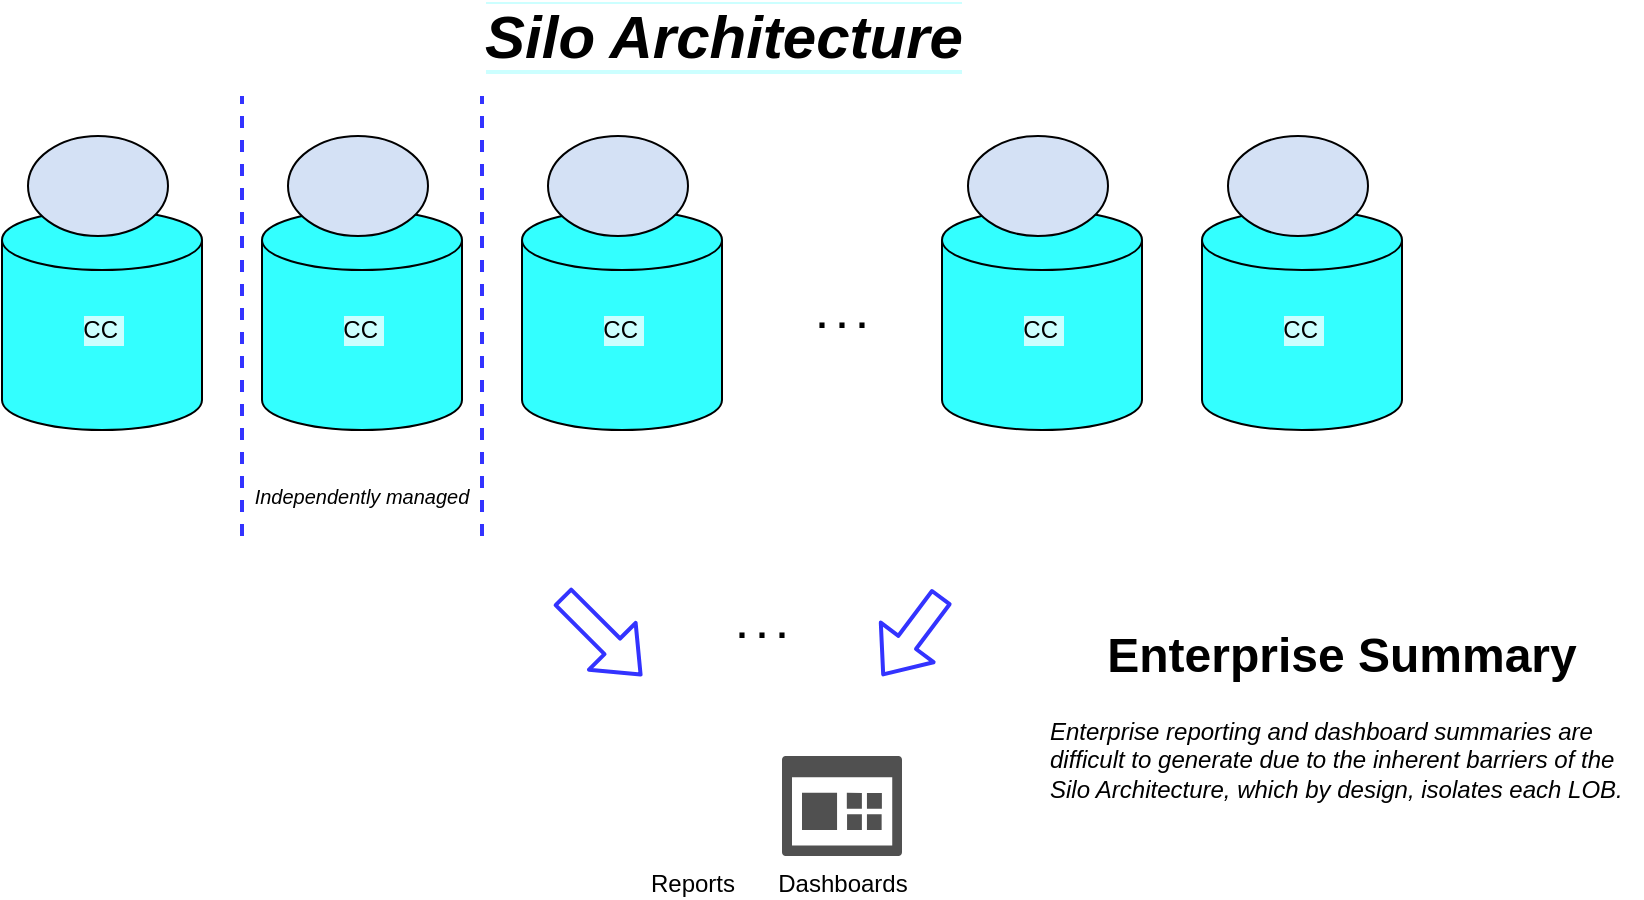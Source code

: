 <mxfile version="14.9.2" type="device"><diagram id="JwzIYjcVXGkYiCUqtoiE" name="Page-1"><mxGraphModel dx="1117" dy="876" grid="1" gridSize="10" guides="1" tooltips="1" connect="1" arrows="1" fold="1" page="1" pageScale="1" pageWidth="1100" pageHeight="850" math="0" shadow="0"><root><mxCell id="0"/><mxCell id="1" parent="0"/><mxCell id="PZrxYL6hX7Bx68-VCOan-5" value="" style="group" parent="1" vertex="1" connectable="0"><mxGeometry x="160" y="170" width="100" height="147" as="geometry"/></mxCell><mxCell id="PZrxYL6hX7Bx68-VCOan-1" value="" style="shape=cylinder3;whiteSpace=wrap;html=1;boundedLbl=1;backgroundOutline=1;size=15;fillColor=#33FFFF;" parent="PZrxYL6hX7Bx68-VCOan-5" vertex="1"><mxGeometry y="37" width="100" height="110" as="geometry"/></mxCell><mxCell id="PZrxYL6hX7Bx68-VCOan-2" value="" style="ellipse;whiteSpace=wrap;html=1;fillColor=#D4E1F5;" parent="PZrxYL6hX7Bx68-VCOan-5" vertex="1"><mxGeometry x="13" width="70" height="50" as="geometry"/></mxCell><mxCell id="PZrxYL6hX7Bx68-VCOan-4" value="CC&amp;nbsp;" style="text;html=1;strokeColor=none;fillColor=none;align=center;verticalAlign=middle;whiteSpace=wrap;rounded=0;labelBackgroundColor=#CCFFFF;" parent="PZrxYL6hX7Bx68-VCOan-5" vertex="1"><mxGeometry x="31" y="87" width="40" height="20" as="geometry"/></mxCell><mxCell id="E5UCMJYjSSzn6Sn1XXUR-7" value="" style="shape=image;html=1;verticalAlign=top;verticalLabelPosition=bottom;labelBackgroundColor=#ffffff;imageAspect=0;aspect=fixed;image=https://cdn1.iconfinder.com/data/icons/computer-hardware-glyphs-vol-2/52/headphone__device__speaker__earphone__headset__communication__support-128.png;sketch=0;opacity=20;" parent="PZrxYL6hX7Bx68-VCOan-5" vertex="1"><mxGeometry x="32" y="6" width="38" height="38" as="geometry"/></mxCell><mxCell id="PZrxYL6hX7Bx68-VCOan-16" value="" style="group" parent="1" vertex="1" connectable="0"><mxGeometry x="760" y="170" width="100" height="147" as="geometry"/></mxCell><mxCell id="PZrxYL6hX7Bx68-VCOan-17" value="" style="shape=cylinder3;whiteSpace=wrap;html=1;boundedLbl=1;backgroundOutline=1;size=15;fillColor=#33FFFF;" parent="PZrxYL6hX7Bx68-VCOan-16" vertex="1"><mxGeometry y="37" width="100" height="110" as="geometry"/></mxCell><mxCell id="PZrxYL6hX7Bx68-VCOan-18" value="" style="ellipse;whiteSpace=wrap;html=1;fillColor=#D4E1F5;" parent="PZrxYL6hX7Bx68-VCOan-16" vertex="1"><mxGeometry x="13" width="70" height="50" as="geometry"/></mxCell><mxCell id="PZrxYL6hX7Bx68-VCOan-20" value="CC&amp;nbsp;" style="text;html=1;strokeColor=none;fillColor=none;align=center;verticalAlign=middle;whiteSpace=wrap;rounded=0;labelBackgroundColor=#CCFFFF;" parent="PZrxYL6hX7Bx68-VCOan-16" vertex="1"><mxGeometry x="31" y="87" width="40" height="20" as="geometry"/></mxCell><mxCell id="E5UCMJYjSSzn6Sn1XXUR-10" value="" style="shape=image;html=1;verticalAlign=top;verticalLabelPosition=bottom;labelBackgroundColor=#ffffff;imageAspect=0;aspect=fixed;image=https://cdn1.iconfinder.com/data/icons/computer-hardware-glyphs-vol-2/52/headphone__device__speaker__earphone__headset__communication__support-128.png;sketch=0;opacity=20;" parent="PZrxYL6hX7Bx68-VCOan-16" vertex="1"><mxGeometry x="31" y="6" width="38" height="38" as="geometry"/></mxCell><mxCell id="PZrxYL6hX7Bx68-VCOan-21" value="" style="group" parent="1" vertex="1" connectable="0"><mxGeometry x="290" y="170" width="100" height="147" as="geometry"/></mxCell><mxCell id="PZrxYL6hX7Bx68-VCOan-22" value="" style="shape=cylinder3;whiteSpace=wrap;html=1;boundedLbl=1;backgroundOutline=1;size=15;fillColor=#33FFFF;" parent="PZrxYL6hX7Bx68-VCOan-21" vertex="1"><mxGeometry y="37" width="100" height="110" as="geometry"/></mxCell><mxCell id="PZrxYL6hX7Bx68-VCOan-23" value="" style="ellipse;whiteSpace=wrap;html=1;fillColor=#D4E1F5;" parent="PZrxYL6hX7Bx68-VCOan-21" vertex="1"><mxGeometry x="13" width="70" height="50" as="geometry"/></mxCell><mxCell id="PZrxYL6hX7Bx68-VCOan-25" value="CC&amp;nbsp;" style="text;html=1;strokeColor=none;fillColor=none;align=center;verticalAlign=middle;whiteSpace=wrap;rounded=0;labelBackgroundColor=#CCFFFF;" parent="PZrxYL6hX7Bx68-VCOan-21" vertex="1"><mxGeometry x="31" y="87" width="40" height="20" as="geometry"/></mxCell><mxCell id="E5UCMJYjSSzn6Sn1XXUR-1" value="" style="shape=image;html=1;verticalAlign=top;verticalLabelPosition=bottom;labelBackgroundColor=#ffffff;imageAspect=0;aspect=fixed;image=https://cdn1.iconfinder.com/data/icons/computer-hardware-glyphs-vol-2/52/headphone__device__speaker__earphone__headset__communication__support-128.png;sketch=0;opacity=20;" parent="PZrxYL6hX7Bx68-VCOan-21" vertex="1"><mxGeometry x="29" y="6" width="38" height="38" as="geometry"/></mxCell><mxCell id="PZrxYL6hX7Bx68-VCOan-26" value="" style="group" parent="1" vertex="1" connectable="0"><mxGeometry x="420" y="170" width="100" height="147" as="geometry"/></mxCell><mxCell id="Nsb4UkgbogANvd0-ICmA-1" value="" style="group" vertex="1" connectable="0" parent="PZrxYL6hX7Bx68-VCOan-26"><mxGeometry width="100" height="147" as="geometry"/></mxCell><mxCell id="PZrxYL6hX7Bx68-VCOan-27" value="" style="shape=cylinder3;whiteSpace=wrap;html=1;boundedLbl=1;backgroundOutline=1;size=15;fillColor=#33FFFF;" parent="Nsb4UkgbogANvd0-ICmA-1" vertex="1"><mxGeometry y="37" width="100" height="110" as="geometry"/></mxCell><mxCell id="PZrxYL6hX7Bx68-VCOan-28" value="" style="ellipse;whiteSpace=wrap;html=1;fillColor=#D4E1F5;" parent="Nsb4UkgbogANvd0-ICmA-1" vertex="1"><mxGeometry x="13" width="70" height="50" as="geometry"/></mxCell><mxCell id="PZrxYL6hX7Bx68-VCOan-30" value="CC&amp;nbsp;" style="text;html=1;strokeColor=none;fillColor=none;align=center;verticalAlign=middle;whiteSpace=wrap;rounded=0;labelBackgroundColor=#CCFFFF;" parent="Nsb4UkgbogANvd0-ICmA-1" vertex="1"><mxGeometry x="31" y="87" width="40" height="20" as="geometry"/></mxCell><mxCell id="E5UCMJYjSSzn6Sn1XXUR-8" value="" style="shape=image;html=1;verticalAlign=top;verticalLabelPosition=bottom;labelBackgroundColor=#ffffff;imageAspect=0;aspect=fixed;image=https://cdn1.iconfinder.com/data/icons/computer-hardware-glyphs-vol-2/52/headphone__device__speaker__earphone__headset__communication__support-128.png;sketch=0;opacity=20;" parent="Nsb4UkgbogANvd0-ICmA-1" vertex="1"><mxGeometry x="29" y="6" width="38" height="38" as="geometry"/></mxCell><mxCell id="PZrxYL6hX7Bx68-VCOan-31" value="" style="group" parent="1" vertex="1" connectable="0"><mxGeometry x="630" y="170" width="100" height="147" as="geometry"/></mxCell><mxCell id="PZrxYL6hX7Bx68-VCOan-32" value="" style="shape=cylinder3;whiteSpace=wrap;html=1;boundedLbl=1;backgroundOutline=1;size=15;fillColor=#33FFFF;" parent="PZrxYL6hX7Bx68-VCOan-31" vertex="1"><mxGeometry y="37" width="100" height="110" as="geometry"/></mxCell><mxCell id="PZrxYL6hX7Bx68-VCOan-33" value="" style="ellipse;whiteSpace=wrap;html=1;fillColor=#D4E1F5;" parent="PZrxYL6hX7Bx68-VCOan-31" vertex="1"><mxGeometry x="13" width="70" height="50" as="geometry"/></mxCell><mxCell id="PZrxYL6hX7Bx68-VCOan-35" value="CC&amp;nbsp;" style="text;html=1;strokeColor=none;fillColor=none;align=center;verticalAlign=middle;whiteSpace=wrap;rounded=0;labelBackgroundColor=#CCFFFF;" parent="PZrxYL6hX7Bx68-VCOan-31" vertex="1"><mxGeometry x="31" y="87" width="40" height="20" as="geometry"/></mxCell><mxCell id="E5UCMJYjSSzn6Sn1XXUR-9" value="" style="shape=image;html=1;verticalAlign=top;verticalLabelPosition=bottom;labelBackgroundColor=#ffffff;imageAspect=0;aspect=fixed;image=https://cdn1.iconfinder.com/data/icons/computer-hardware-glyphs-vol-2/52/headphone__device__speaker__earphone__headset__communication__support-128.png;sketch=0;opacity=20;" parent="PZrxYL6hX7Bx68-VCOan-31" vertex="1"><mxGeometry x="31" y="6" width="38" height="38" as="geometry"/></mxCell><mxCell id="PZrxYL6hX7Bx68-VCOan-38" value="&lt;span style=&quot;background-color: rgb(255 , 255 , 255)&quot;&gt;&lt;b&gt;&lt;i&gt;Silo Architecture&lt;/i&gt;&lt;/b&gt;&lt;/span&gt;" style="text;html=1;strokeColor=none;fillColor=none;align=center;verticalAlign=middle;whiteSpace=wrap;rounded=0;labelBackgroundColor=#CCFFFF;fontSize=30;" parent="1" vertex="1"><mxGeometry x="330" y="110" width="382" height="20" as="geometry"/></mxCell><mxCell id="Nsb4UkgbogANvd0-ICmA-2" value="&lt;font style=&quot;font-size: 18px&quot;&gt;&lt;b&gt;. . .&lt;/b&gt;&lt;/font&gt;" style="text;html=1;strokeColor=none;fillColor=none;align=center;verticalAlign=middle;whiteSpace=wrap;rounded=0;" vertex="1" parent="1"><mxGeometry x="560" y="250" width="40" height="20" as="geometry"/></mxCell><mxCell id="Nsb4UkgbogANvd0-ICmA-4" value="" style="endArrow=none;dashed=1;html=1;strokeWidth=2;strokeColor=#3333FF;" edge="1" parent="1"><mxGeometry width="50" height="50" relative="1" as="geometry"><mxPoint x="280" y="370" as="sourcePoint"/><mxPoint x="280" y="150" as="targetPoint"/></mxGeometry></mxCell><mxCell id="Nsb4UkgbogANvd0-ICmA-5" value="" style="endArrow=none;dashed=1;html=1;strokeWidth=2;strokeColor=#3333FF;" edge="1" parent="1"><mxGeometry width="50" height="50" relative="1" as="geometry"><mxPoint x="400" y="370" as="sourcePoint"/><mxPoint x="400" y="150" as="targetPoint"/></mxGeometry></mxCell><mxCell id="Nsb4UkgbogANvd0-ICmA-6" value="&lt;i&gt;&lt;font style=&quot;font-size: 10px&quot;&gt;Independently managed&lt;/font&gt;&lt;/i&gt;" style="text;html=1;strokeColor=none;fillColor=none;align=center;verticalAlign=middle;whiteSpace=wrap;rounded=0;" vertex="1" parent="1"><mxGeometry x="265" y="340" width="150" height="20" as="geometry"/></mxCell><mxCell id="Nsb4UkgbogANvd0-ICmA-7" value="Dashboards" style="pointerEvents=1;shadow=0;dashed=0;html=1;strokeColor=none;labelPosition=center;verticalLabelPosition=bottom;verticalAlign=top;align=center;fillColor=#505050;shape=mxgraph.mscae.intune.dashboard" vertex="1" parent="1"><mxGeometry x="550" y="480" width="60" height="50" as="geometry"/></mxCell><mxCell id="Nsb4UkgbogANvd0-ICmA-8" value="" style="shape=flexArrow;endArrow=classic;html=1;strokeColor=#3333FF;strokeWidth=2;" edge="1" parent="1"><mxGeometry width="50" height="50" relative="1" as="geometry"><mxPoint x="630" y="400" as="sourcePoint"/><mxPoint x="600" y="440" as="targetPoint"/></mxGeometry></mxCell><mxCell id="Nsb4UkgbogANvd0-ICmA-9" value="" style="shape=flexArrow;endArrow=classic;html=1;strokeColor=#3333FF;strokeWidth=2;" edge="1" parent="1"><mxGeometry width="50" height="50" relative="1" as="geometry"><mxPoint x="440" y="400" as="sourcePoint"/><mxPoint x="480" y="440" as="targetPoint"/></mxGeometry></mxCell><mxCell id="Nsb4UkgbogANvd0-ICmA-10" value="Reports" style="shape=image;html=1;verticalAlign=top;verticalLabelPosition=bottom;labelBackgroundColor=#ffffff;imageAspect=0;aspect=fixed;image=https://cdn2.iconfinder.com/data/icons/crystalproject/Open-Office-Icons/reports_32.png;fillColor=#66FFFF;" vertex="1" parent="1"><mxGeometry x="480" y="480" width="50" height="50" as="geometry"/></mxCell><mxCell id="Nsb4UkgbogANvd0-ICmA-11" value="&lt;h1&gt;Enterprise Summary&lt;/h1&gt;&lt;p style=&quot;text-align: left&quot;&gt;&lt;i&gt;Enterprise reporting and dashboard summaries are difficult to generate due to the inherent barriers of the Silo Architecture, which by design, isolates each LOB.&lt;/i&gt;&lt;/p&gt;" style="text;html=1;strokeColor=none;fillColor=none;spacing=5;spacingTop=-20;whiteSpace=wrap;overflow=hidden;rounded=0;align=center;" vertex="1" parent="1"><mxGeometry x="680" y="410" width="300" height="120" as="geometry"/></mxCell><mxCell id="Nsb4UkgbogANvd0-ICmA-12" value="&lt;font style=&quot;font-size: 18px&quot;&gt;&lt;b&gt;. . .&lt;/b&gt;&lt;/font&gt;" style="text;html=1;strokeColor=none;fillColor=none;align=center;verticalAlign=middle;whiteSpace=wrap;rounded=0;" vertex="1" parent="1"><mxGeometry x="520" y="405" width="40" height="20" as="geometry"/></mxCell></root></mxGraphModel></diagram></mxfile>